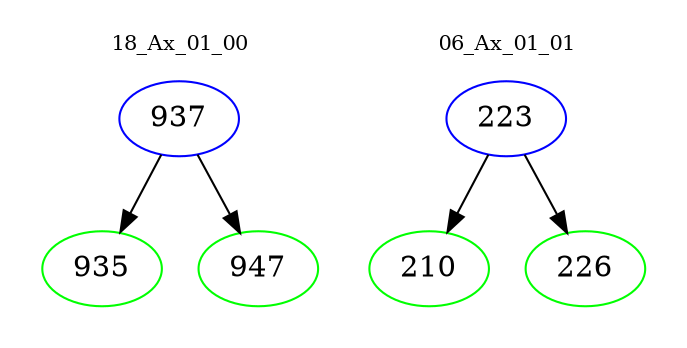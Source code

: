 digraph{
subgraph cluster_0 {
color = white
label = "18_Ax_01_00";
fontsize=10;
T0_937 [label="937", color="blue"]
T0_937 -> T0_935 [color="black"]
T0_935 [label="935", color="green"]
T0_937 -> T0_947 [color="black"]
T0_947 [label="947", color="green"]
}
subgraph cluster_1 {
color = white
label = "06_Ax_01_01";
fontsize=10;
T1_223 [label="223", color="blue"]
T1_223 -> T1_210 [color="black"]
T1_210 [label="210", color="green"]
T1_223 -> T1_226 [color="black"]
T1_226 [label="226", color="green"]
}
}

